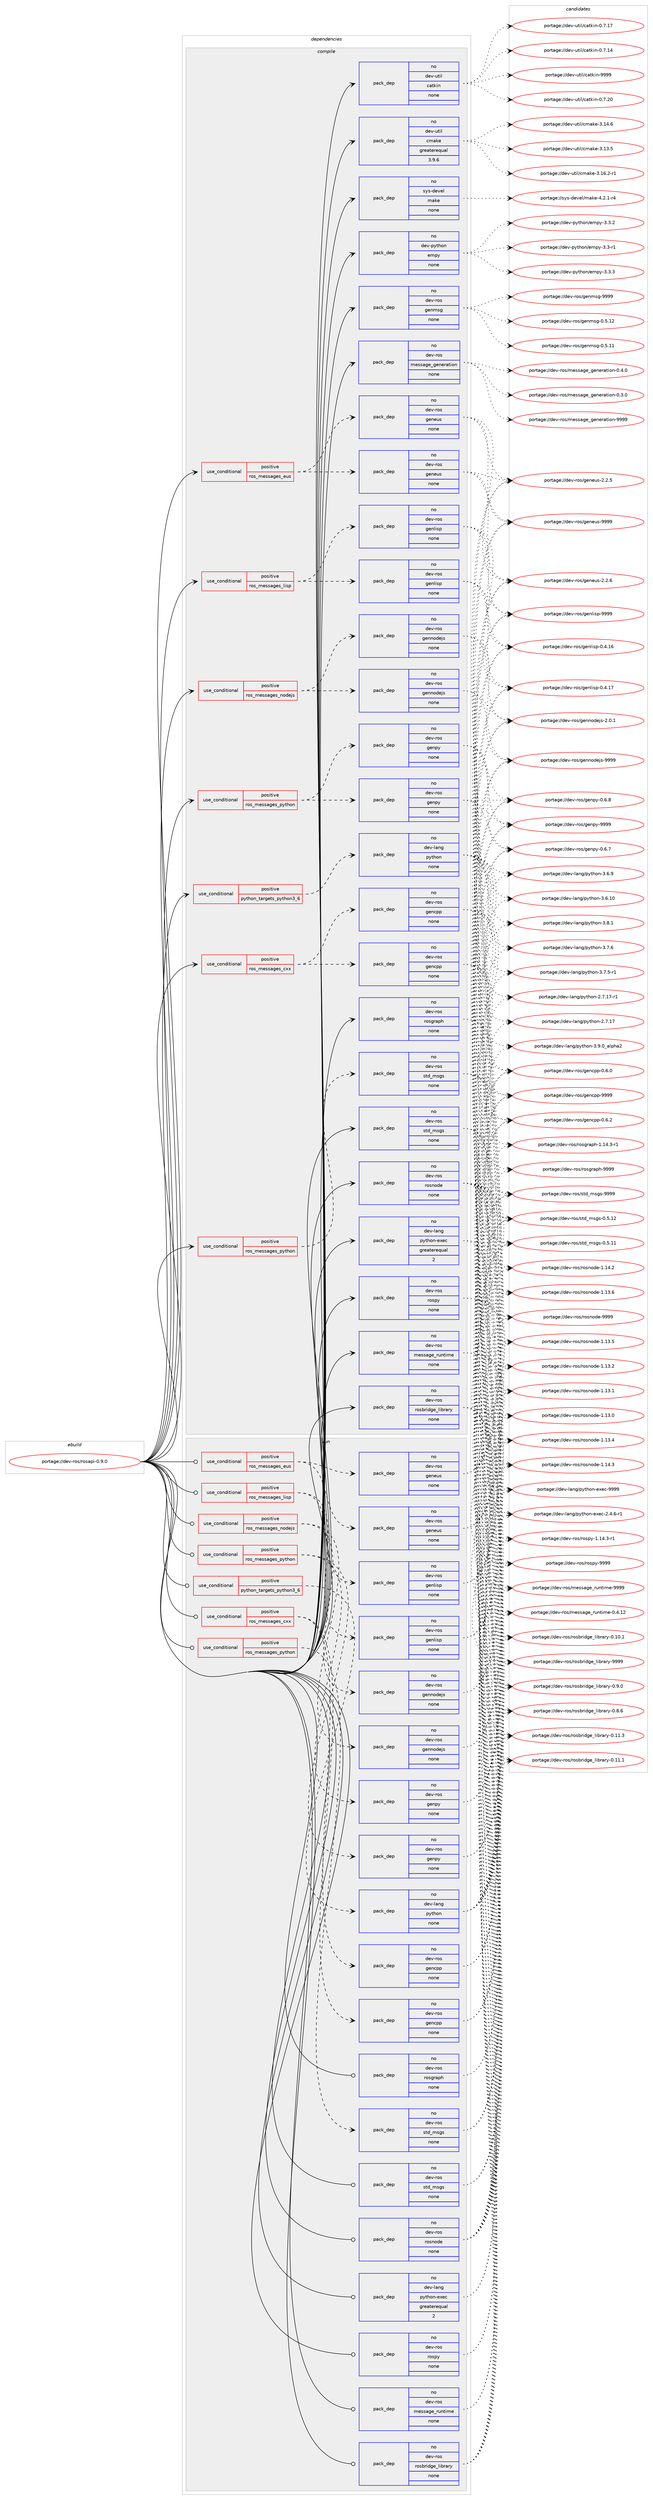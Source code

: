 digraph prolog {

# *************
# Graph options
# *************

newrank=true;
concentrate=true;
compound=true;
graph [rankdir=LR,fontname=Helvetica,fontsize=10,ranksep=1.5];#, ranksep=2.5, nodesep=0.2];
edge  [arrowhead=vee];
node  [fontname=Helvetica,fontsize=10];

# **********
# The ebuild
# **********

subgraph cluster_leftcol {
color=gray;
label=<<i>ebuild</i>>;
id [label="portage://dev-ros/rosapi-0.9.0", color=red, width=4, href="../dev-ros/rosapi-0.9.0.svg"];
}

# ****************
# The dependencies
# ****************

subgraph cluster_midcol {
color=gray;
label=<<i>dependencies</i>>;
subgraph cluster_compile {
fillcolor="#eeeeee";
style=filled;
label=<<i>compile</i>>;
subgraph cond98468 {
dependency390620 [label=<<TABLE BORDER="0" CELLBORDER="1" CELLSPACING="0" CELLPADDING="4"><TR><TD ROWSPAN="3" CELLPADDING="10">use_conditional</TD></TR><TR><TD>positive</TD></TR><TR><TD>python_targets_python3_6</TD></TR></TABLE>>, shape=none, color=red];
subgraph pack287299 {
dependency390621 [label=<<TABLE BORDER="0" CELLBORDER="1" CELLSPACING="0" CELLPADDING="4" WIDTH="220"><TR><TD ROWSPAN="6" CELLPADDING="30">pack_dep</TD></TR><TR><TD WIDTH="110">no</TD></TR><TR><TD>dev-lang</TD></TR><TR><TD>python</TD></TR><TR><TD>none</TD></TR><TR><TD></TD></TR></TABLE>>, shape=none, color=blue];
}
dependency390620:e -> dependency390621:w [weight=20,style="dashed",arrowhead="vee"];
}
id:e -> dependency390620:w [weight=20,style="solid",arrowhead="vee"];
subgraph cond98469 {
dependency390622 [label=<<TABLE BORDER="0" CELLBORDER="1" CELLSPACING="0" CELLPADDING="4"><TR><TD ROWSPAN="3" CELLPADDING="10">use_conditional</TD></TR><TR><TD>positive</TD></TR><TR><TD>ros_messages_cxx</TD></TR></TABLE>>, shape=none, color=red];
subgraph pack287300 {
dependency390623 [label=<<TABLE BORDER="0" CELLBORDER="1" CELLSPACING="0" CELLPADDING="4" WIDTH="220"><TR><TD ROWSPAN="6" CELLPADDING="30">pack_dep</TD></TR><TR><TD WIDTH="110">no</TD></TR><TR><TD>dev-ros</TD></TR><TR><TD>gencpp</TD></TR><TR><TD>none</TD></TR><TR><TD></TD></TR></TABLE>>, shape=none, color=blue];
}
dependency390622:e -> dependency390623:w [weight=20,style="dashed",arrowhead="vee"];
subgraph pack287301 {
dependency390624 [label=<<TABLE BORDER="0" CELLBORDER="1" CELLSPACING="0" CELLPADDING="4" WIDTH="220"><TR><TD ROWSPAN="6" CELLPADDING="30">pack_dep</TD></TR><TR><TD WIDTH="110">no</TD></TR><TR><TD>dev-ros</TD></TR><TR><TD>gencpp</TD></TR><TR><TD>none</TD></TR><TR><TD></TD></TR></TABLE>>, shape=none, color=blue];
}
dependency390622:e -> dependency390624:w [weight=20,style="dashed",arrowhead="vee"];
}
id:e -> dependency390622:w [weight=20,style="solid",arrowhead="vee"];
subgraph cond98470 {
dependency390625 [label=<<TABLE BORDER="0" CELLBORDER="1" CELLSPACING="0" CELLPADDING="4"><TR><TD ROWSPAN="3" CELLPADDING="10">use_conditional</TD></TR><TR><TD>positive</TD></TR><TR><TD>ros_messages_eus</TD></TR></TABLE>>, shape=none, color=red];
subgraph pack287302 {
dependency390626 [label=<<TABLE BORDER="0" CELLBORDER="1" CELLSPACING="0" CELLPADDING="4" WIDTH="220"><TR><TD ROWSPAN="6" CELLPADDING="30">pack_dep</TD></TR><TR><TD WIDTH="110">no</TD></TR><TR><TD>dev-ros</TD></TR><TR><TD>geneus</TD></TR><TR><TD>none</TD></TR><TR><TD></TD></TR></TABLE>>, shape=none, color=blue];
}
dependency390625:e -> dependency390626:w [weight=20,style="dashed",arrowhead="vee"];
subgraph pack287303 {
dependency390627 [label=<<TABLE BORDER="0" CELLBORDER="1" CELLSPACING="0" CELLPADDING="4" WIDTH="220"><TR><TD ROWSPAN="6" CELLPADDING="30">pack_dep</TD></TR><TR><TD WIDTH="110">no</TD></TR><TR><TD>dev-ros</TD></TR><TR><TD>geneus</TD></TR><TR><TD>none</TD></TR><TR><TD></TD></TR></TABLE>>, shape=none, color=blue];
}
dependency390625:e -> dependency390627:w [weight=20,style="dashed",arrowhead="vee"];
}
id:e -> dependency390625:w [weight=20,style="solid",arrowhead="vee"];
subgraph cond98471 {
dependency390628 [label=<<TABLE BORDER="0" CELLBORDER="1" CELLSPACING="0" CELLPADDING="4"><TR><TD ROWSPAN="3" CELLPADDING="10">use_conditional</TD></TR><TR><TD>positive</TD></TR><TR><TD>ros_messages_lisp</TD></TR></TABLE>>, shape=none, color=red];
subgraph pack287304 {
dependency390629 [label=<<TABLE BORDER="0" CELLBORDER="1" CELLSPACING="0" CELLPADDING="4" WIDTH="220"><TR><TD ROWSPAN="6" CELLPADDING="30">pack_dep</TD></TR><TR><TD WIDTH="110">no</TD></TR><TR><TD>dev-ros</TD></TR><TR><TD>genlisp</TD></TR><TR><TD>none</TD></TR><TR><TD></TD></TR></TABLE>>, shape=none, color=blue];
}
dependency390628:e -> dependency390629:w [weight=20,style="dashed",arrowhead="vee"];
subgraph pack287305 {
dependency390630 [label=<<TABLE BORDER="0" CELLBORDER="1" CELLSPACING="0" CELLPADDING="4" WIDTH="220"><TR><TD ROWSPAN="6" CELLPADDING="30">pack_dep</TD></TR><TR><TD WIDTH="110">no</TD></TR><TR><TD>dev-ros</TD></TR><TR><TD>genlisp</TD></TR><TR><TD>none</TD></TR><TR><TD></TD></TR></TABLE>>, shape=none, color=blue];
}
dependency390628:e -> dependency390630:w [weight=20,style="dashed",arrowhead="vee"];
}
id:e -> dependency390628:w [weight=20,style="solid",arrowhead="vee"];
subgraph cond98472 {
dependency390631 [label=<<TABLE BORDER="0" CELLBORDER="1" CELLSPACING="0" CELLPADDING="4"><TR><TD ROWSPAN="3" CELLPADDING="10">use_conditional</TD></TR><TR><TD>positive</TD></TR><TR><TD>ros_messages_nodejs</TD></TR></TABLE>>, shape=none, color=red];
subgraph pack287306 {
dependency390632 [label=<<TABLE BORDER="0" CELLBORDER="1" CELLSPACING="0" CELLPADDING="4" WIDTH="220"><TR><TD ROWSPAN="6" CELLPADDING="30">pack_dep</TD></TR><TR><TD WIDTH="110">no</TD></TR><TR><TD>dev-ros</TD></TR><TR><TD>gennodejs</TD></TR><TR><TD>none</TD></TR><TR><TD></TD></TR></TABLE>>, shape=none, color=blue];
}
dependency390631:e -> dependency390632:w [weight=20,style="dashed",arrowhead="vee"];
subgraph pack287307 {
dependency390633 [label=<<TABLE BORDER="0" CELLBORDER="1" CELLSPACING="0" CELLPADDING="4" WIDTH="220"><TR><TD ROWSPAN="6" CELLPADDING="30">pack_dep</TD></TR><TR><TD WIDTH="110">no</TD></TR><TR><TD>dev-ros</TD></TR><TR><TD>gennodejs</TD></TR><TR><TD>none</TD></TR><TR><TD></TD></TR></TABLE>>, shape=none, color=blue];
}
dependency390631:e -> dependency390633:w [weight=20,style="dashed",arrowhead="vee"];
}
id:e -> dependency390631:w [weight=20,style="solid",arrowhead="vee"];
subgraph cond98473 {
dependency390634 [label=<<TABLE BORDER="0" CELLBORDER="1" CELLSPACING="0" CELLPADDING="4"><TR><TD ROWSPAN="3" CELLPADDING="10">use_conditional</TD></TR><TR><TD>positive</TD></TR><TR><TD>ros_messages_python</TD></TR></TABLE>>, shape=none, color=red];
subgraph pack287308 {
dependency390635 [label=<<TABLE BORDER="0" CELLBORDER="1" CELLSPACING="0" CELLPADDING="4" WIDTH="220"><TR><TD ROWSPAN="6" CELLPADDING="30">pack_dep</TD></TR><TR><TD WIDTH="110">no</TD></TR><TR><TD>dev-ros</TD></TR><TR><TD>genpy</TD></TR><TR><TD>none</TD></TR><TR><TD></TD></TR></TABLE>>, shape=none, color=blue];
}
dependency390634:e -> dependency390635:w [weight=20,style="dashed",arrowhead="vee"];
subgraph pack287309 {
dependency390636 [label=<<TABLE BORDER="0" CELLBORDER="1" CELLSPACING="0" CELLPADDING="4" WIDTH="220"><TR><TD ROWSPAN="6" CELLPADDING="30">pack_dep</TD></TR><TR><TD WIDTH="110">no</TD></TR><TR><TD>dev-ros</TD></TR><TR><TD>genpy</TD></TR><TR><TD>none</TD></TR><TR><TD></TD></TR></TABLE>>, shape=none, color=blue];
}
dependency390634:e -> dependency390636:w [weight=20,style="dashed",arrowhead="vee"];
}
id:e -> dependency390634:w [weight=20,style="solid",arrowhead="vee"];
subgraph cond98474 {
dependency390637 [label=<<TABLE BORDER="0" CELLBORDER="1" CELLSPACING="0" CELLPADDING="4"><TR><TD ROWSPAN="3" CELLPADDING="10">use_conditional</TD></TR><TR><TD>positive</TD></TR><TR><TD>ros_messages_python</TD></TR></TABLE>>, shape=none, color=red];
subgraph pack287310 {
dependency390638 [label=<<TABLE BORDER="0" CELLBORDER="1" CELLSPACING="0" CELLPADDING="4" WIDTH="220"><TR><TD ROWSPAN="6" CELLPADDING="30">pack_dep</TD></TR><TR><TD WIDTH="110">no</TD></TR><TR><TD>dev-ros</TD></TR><TR><TD>std_msgs</TD></TR><TR><TD>none</TD></TR><TR><TD></TD></TR></TABLE>>, shape=none, color=blue];
}
dependency390637:e -> dependency390638:w [weight=20,style="dashed",arrowhead="vee"];
}
id:e -> dependency390637:w [weight=20,style="solid",arrowhead="vee"];
subgraph pack287311 {
dependency390639 [label=<<TABLE BORDER="0" CELLBORDER="1" CELLSPACING="0" CELLPADDING="4" WIDTH="220"><TR><TD ROWSPAN="6" CELLPADDING="30">pack_dep</TD></TR><TR><TD WIDTH="110">no</TD></TR><TR><TD>dev-lang</TD></TR><TR><TD>python-exec</TD></TR><TR><TD>greaterequal</TD></TR><TR><TD>2</TD></TR></TABLE>>, shape=none, color=blue];
}
id:e -> dependency390639:w [weight=20,style="solid",arrowhead="vee"];
subgraph pack287312 {
dependency390640 [label=<<TABLE BORDER="0" CELLBORDER="1" CELLSPACING="0" CELLPADDING="4" WIDTH="220"><TR><TD ROWSPAN="6" CELLPADDING="30">pack_dep</TD></TR><TR><TD WIDTH="110">no</TD></TR><TR><TD>dev-python</TD></TR><TR><TD>empy</TD></TR><TR><TD>none</TD></TR><TR><TD></TD></TR></TABLE>>, shape=none, color=blue];
}
id:e -> dependency390640:w [weight=20,style="solid",arrowhead="vee"];
subgraph pack287313 {
dependency390641 [label=<<TABLE BORDER="0" CELLBORDER="1" CELLSPACING="0" CELLPADDING="4" WIDTH="220"><TR><TD ROWSPAN="6" CELLPADDING="30">pack_dep</TD></TR><TR><TD WIDTH="110">no</TD></TR><TR><TD>dev-ros</TD></TR><TR><TD>genmsg</TD></TR><TR><TD>none</TD></TR><TR><TD></TD></TR></TABLE>>, shape=none, color=blue];
}
id:e -> dependency390641:w [weight=20,style="solid",arrowhead="vee"];
subgraph pack287314 {
dependency390642 [label=<<TABLE BORDER="0" CELLBORDER="1" CELLSPACING="0" CELLPADDING="4" WIDTH="220"><TR><TD ROWSPAN="6" CELLPADDING="30">pack_dep</TD></TR><TR><TD WIDTH="110">no</TD></TR><TR><TD>dev-ros</TD></TR><TR><TD>message_generation</TD></TR><TR><TD>none</TD></TR><TR><TD></TD></TR></TABLE>>, shape=none, color=blue];
}
id:e -> dependency390642:w [weight=20,style="solid",arrowhead="vee"];
subgraph pack287315 {
dependency390643 [label=<<TABLE BORDER="0" CELLBORDER="1" CELLSPACING="0" CELLPADDING="4" WIDTH="220"><TR><TD ROWSPAN="6" CELLPADDING="30">pack_dep</TD></TR><TR><TD WIDTH="110">no</TD></TR><TR><TD>dev-ros</TD></TR><TR><TD>message_runtime</TD></TR><TR><TD>none</TD></TR><TR><TD></TD></TR></TABLE>>, shape=none, color=blue];
}
id:e -> dependency390643:w [weight=20,style="solid",arrowhead="vee"];
subgraph pack287316 {
dependency390644 [label=<<TABLE BORDER="0" CELLBORDER="1" CELLSPACING="0" CELLPADDING="4" WIDTH="220"><TR><TD ROWSPAN="6" CELLPADDING="30">pack_dep</TD></TR><TR><TD WIDTH="110">no</TD></TR><TR><TD>dev-ros</TD></TR><TR><TD>rosbridge_library</TD></TR><TR><TD>none</TD></TR><TR><TD></TD></TR></TABLE>>, shape=none, color=blue];
}
id:e -> dependency390644:w [weight=20,style="solid",arrowhead="vee"];
subgraph pack287317 {
dependency390645 [label=<<TABLE BORDER="0" CELLBORDER="1" CELLSPACING="0" CELLPADDING="4" WIDTH="220"><TR><TD ROWSPAN="6" CELLPADDING="30">pack_dep</TD></TR><TR><TD WIDTH="110">no</TD></TR><TR><TD>dev-ros</TD></TR><TR><TD>rosgraph</TD></TR><TR><TD>none</TD></TR><TR><TD></TD></TR></TABLE>>, shape=none, color=blue];
}
id:e -> dependency390645:w [weight=20,style="solid",arrowhead="vee"];
subgraph pack287318 {
dependency390646 [label=<<TABLE BORDER="0" CELLBORDER="1" CELLSPACING="0" CELLPADDING="4" WIDTH="220"><TR><TD ROWSPAN="6" CELLPADDING="30">pack_dep</TD></TR><TR><TD WIDTH="110">no</TD></TR><TR><TD>dev-ros</TD></TR><TR><TD>rosnode</TD></TR><TR><TD>none</TD></TR><TR><TD></TD></TR></TABLE>>, shape=none, color=blue];
}
id:e -> dependency390646:w [weight=20,style="solid",arrowhead="vee"];
subgraph pack287319 {
dependency390647 [label=<<TABLE BORDER="0" CELLBORDER="1" CELLSPACING="0" CELLPADDING="4" WIDTH="220"><TR><TD ROWSPAN="6" CELLPADDING="30">pack_dep</TD></TR><TR><TD WIDTH="110">no</TD></TR><TR><TD>dev-ros</TD></TR><TR><TD>rospy</TD></TR><TR><TD>none</TD></TR><TR><TD></TD></TR></TABLE>>, shape=none, color=blue];
}
id:e -> dependency390647:w [weight=20,style="solid",arrowhead="vee"];
subgraph pack287320 {
dependency390648 [label=<<TABLE BORDER="0" CELLBORDER="1" CELLSPACING="0" CELLPADDING="4" WIDTH="220"><TR><TD ROWSPAN="6" CELLPADDING="30">pack_dep</TD></TR><TR><TD WIDTH="110">no</TD></TR><TR><TD>dev-ros</TD></TR><TR><TD>std_msgs</TD></TR><TR><TD>none</TD></TR><TR><TD></TD></TR></TABLE>>, shape=none, color=blue];
}
id:e -> dependency390648:w [weight=20,style="solid",arrowhead="vee"];
subgraph pack287321 {
dependency390649 [label=<<TABLE BORDER="0" CELLBORDER="1" CELLSPACING="0" CELLPADDING="4" WIDTH="220"><TR><TD ROWSPAN="6" CELLPADDING="30">pack_dep</TD></TR><TR><TD WIDTH="110">no</TD></TR><TR><TD>dev-util</TD></TR><TR><TD>catkin</TD></TR><TR><TD>none</TD></TR><TR><TD></TD></TR></TABLE>>, shape=none, color=blue];
}
id:e -> dependency390649:w [weight=20,style="solid",arrowhead="vee"];
subgraph pack287322 {
dependency390650 [label=<<TABLE BORDER="0" CELLBORDER="1" CELLSPACING="0" CELLPADDING="4" WIDTH="220"><TR><TD ROWSPAN="6" CELLPADDING="30">pack_dep</TD></TR><TR><TD WIDTH="110">no</TD></TR><TR><TD>dev-util</TD></TR><TR><TD>cmake</TD></TR><TR><TD>greaterequal</TD></TR><TR><TD>3.9.6</TD></TR></TABLE>>, shape=none, color=blue];
}
id:e -> dependency390650:w [weight=20,style="solid",arrowhead="vee"];
subgraph pack287323 {
dependency390651 [label=<<TABLE BORDER="0" CELLBORDER="1" CELLSPACING="0" CELLPADDING="4" WIDTH="220"><TR><TD ROWSPAN="6" CELLPADDING="30">pack_dep</TD></TR><TR><TD WIDTH="110">no</TD></TR><TR><TD>sys-devel</TD></TR><TR><TD>make</TD></TR><TR><TD>none</TD></TR><TR><TD></TD></TR></TABLE>>, shape=none, color=blue];
}
id:e -> dependency390651:w [weight=20,style="solid",arrowhead="vee"];
}
subgraph cluster_compileandrun {
fillcolor="#eeeeee";
style=filled;
label=<<i>compile and run</i>>;
}
subgraph cluster_run {
fillcolor="#eeeeee";
style=filled;
label=<<i>run</i>>;
subgraph cond98475 {
dependency390652 [label=<<TABLE BORDER="0" CELLBORDER="1" CELLSPACING="0" CELLPADDING="4"><TR><TD ROWSPAN="3" CELLPADDING="10">use_conditional</TD></TR><TR><TD>positive</TD></TR><TR><TD>python_targets_python3_6</TD></TR></TABLE>>, shape=none, color=red];
subgraph pack287324 {
dependency390653 [label=<<TABLE BORDER="0" CELLBORDER="1" CELLSPACING="0" CELLPADDING="4" WIDTH="220"><TR><TD ROWSPAN="6" CELLPADDING="30">pack_dep</TD></TR><TR><TD WIDTH="110">no</TD></TR><TR><TD>dev-lang</TD></TR><TR><TD>python</TD></TR><TR><TD>none</TD></TR><TR><TD></TD></TR></TABLE>>, shape=none, color=blue];
}
dependency390652:e -> dependency390653:w [weight=20,style="dashed",arrowhead="vee"];
}
id:e -> dependency390652:w [weight=20,style="solid",arrowhead="odot"];
subgraph cond98476 {
dependency390654 [label=<<TABLE BORDER="0" CELLBORDER="1" CELLSPACING="0" CELLPADDING="4"><TR><TD ROWSPAN="3" CELLPADDING="10">use_conditional</TD></TR><TR><TD>positive</TD></TR><TR><TD>ros_messages_cxx</TD></TR></TABLE>>, shape=none, color=red];
subgraph pack287325 {
dependency390655 [label=<<TABLE BORDER="0" CELLBORDER="1" CELLSPACING="0" CELLPADDING="4" WIDTH="220"><TR><TD ROWSPAN="6" CELLPADDING="30">pack_dep</TD></TR><TR><TD WIDTH="110">no</TD></TR><TR><TD>dev-ros</TD></TR><TR><TD>gencpp</TD></TR><TR><TD>none</TD></TR><TR><TD></TD></TR></TABLE>>, shape=none, color=blue];
}
dependency390654:e -> dependency390655:w [weight=20,style="dashed",arrowhead="vee"];
subgraph pack287326 {
dependency390656 [label=<<TABLE BORDER="0" CELLBORDER="1" CELLSPACING="0" CELLPADDING="4" WIDTH="220"><TR><TD ROWSPAN="6" CELLPADDING="30">pack_dep</TD></TR><TR><TD WIDTH="110">no</TD></TR><TR><TD>dev-ros</TD></TR><TR><TD>gencpp</TD></TR><TR><TD>none</TD></TR><TR><TD></TD></TR></TABLE>>, shape=none, color=blue];
}
dependency390654:e -> dependency390656:w [weight=20,style="dashed",arrowhead="vee"];
}
id:e -> dependency390654:w [weight=20,style="solid",arrowhead="odot"];
subgraph cond98477 {
dependency390657 [label=<<TABLE BORDER="0" CELLBORDER="1" CELLSPACING="0" CELLPADDING="4"><TR><TD ROWSPAN="3" CELLPADDING="10">use_conditional</TD></TR><TR><TD>positive</TD></TR><TR><TD>ros_messages_eus</TD></TR></TABLE>>, shape=none, color=red];
subgraph pack287327 {
dependency390658 [label=<<TABLE BORDER="0" CELLBORDER="1" CELLSPACING="0" CELLPADDING="4" WIDTH="220"><TR><TD ROWSPAN="6" CELLPADDING="30">pack_dep</TD></TR><TR><TD WIDTH="110">no</TD></TR><TR><TD>dev-ros</TD></TR><TR><TD>geneus</TD></TR><TR><TD>none</TD></TR><TR><TD></TD></TR></TABLE>>, shape=none, color=blue];
}
dependency390657:e -> dependency390658:w [weight=20,style="dashed",arrowhead="vee"];
subgraph pack287328 {
dependency390659 [label=<<TABLE BORDER="0" CELLBORDER="1" CELLSPACING="0" CELLPADDING="4" WIDTH="220"><TR><TD ROWSPAN="6" CELLPADDING="30">pack_dep</TD></TR><TR><TD WIDTH="110">no</TD></TR><TR><TD>dev-ros</TD></TR><TR><TD>geneus</TD></TR><TR><TD>none</TD></TR><TR><TD></TD></TR></TABLE>>, shape=none, color=blue];
}
dependency390657:e -> dependency390659:w [weight=20,style="dashed",arrowhead="vee"];
}
id:e -> dependency390657:w [weight=20,style="solid",arrowhead="odot"];
subgraph cond98478 {
dependency390660 [label=<<TABLE BORDER="0" CELLBORDER="1" CELLSPACING="0" CELLPADDING="4"><TR><TD ROWSPAN="3" CELLPADDING="10">use_conditional</TD></TR><TR><TD>positive</TD></TR><TR><TD>ros_messages_lisp</TD></TR></TABLE>>, shape=none, color=red];
subgraph pack287329 {
dependency390661 [label=<<TABLE BORDER="0" CELLBORDER="1" CELLSPACING="0" CELLPADDING="4" WIDTH="220"><TR><TD ROWSPAN="6" CELLPADDING="30">pack_dep</TD></TR><TR><TD WIDTH="110">no</TD></TR><TR><TD>dev-ros</TD></TR><TR><TD>genlisp</TD></TR><TR><TD>none</TD></TR><TR><TD></TD></TR></TABLE>>, shape=none, color=blue];
}
dependency390660:e -> dependency390661:w [weight=20,style="dashed",arrowhead="vee"];
subgraph pack287330 {
dependency390662 [label=<<TABLE BORDER="0" CELLBORDER="1" CELLSPACING="0" CELLPADDING="4" WIDTH="220"><TR><TD ROWSPAN="6" CELLPADDING="30">pack_dep</TD></TR><TR><TD WIDTH="110">no</TD></TR><TR><TD>dev-ros</TD></TR><TR><TD>genlisp</TD></TR><TR><TD>none</TD></TR><TR><TD></TD></TR></TABLE>>, shape=none, color=blue];
}
dependency390660:e -> dependency390662:w [weight=20,style="dashed",arrowhead="vee"];
}
id:e -> dependency390660:w [weight=20,style="solid",arrowhead="odot"];
subgraph cond98479 {
dependency390663 [label=<<TABLE BORDER="0" CELLBORDER="1" CELLSPACING="0" CELLPADDING="4"><TR><TD ROWSPAN="3" CELLPADDING="10">use_conditional</TD></TR><TR><TD>positive</TD></TR><TR><TD>ros_messages_nodejs</TD></TR></TABLE>>, shape=none, color=red];
subgraph pack287331 {
dependency390664 [label=<<TABLE BORDER="0" CELLBORDER="1" CELLSPACING="0" CELLPADDING="4" WIDTH="220"><TR><TD ROWSPAN="6" CELLPADDING="30">pack_dep</TD></TR><TR><TD WIDTH="110">no</TD></TR><TR><TD>dev-ros</TD></TR><TR><TD>gennodejs</TD></TR><TR><TD>none</TD></TR><TR><TD></TD></TR></TABLE>>, shape=none, color=blue];
}
dependency390663:e -> dependency390664:w [weight=20,style="dashed",arrowhead="vee"];
subgraph pack287332 {
dependency390665 [label=<<TABLE BORDER="0" CELLBORDER="1" CELLSPACING="0" CELLPADDING="4" WIDTH="220"><TR><TD ROWSPAN="6" CELLPADDING="30">pack_dep</TD></TR><TR><TD WIDTH="110">no</TD></TR><TR><TD>dev-ros</TD></TR><TR><TD>gennodejs</TD></TR><TR><TD>none</TD></TR><TR><TD></TD></TR></TABLE>>, shape=none, color=blue];
}
dependency390663:e -> dependency390665:w [weight=20,style="dashed",arrowhead="vee"];
}
id:e -> dependency390663:w [weight=20,style="solid",arrowhead="odot"];
subgraph cond98480 {
dependency390666 [label=<<TABLE BORDER="0" CELLBORDER="1" CELLSPACING="0" CELLPADDING="4"><TR><TD ROWSPAN="3" CELLPADDING="10">use_conditional</TD></TR><TR><TD>positive</TD></TR><TR><TD>ros_messages_python</TD></TR></TABLE>>, shape=none, color=red];
subgraph pack287333 {
dependency390667 [label=<<TABLE BORDER="0" CELLBORDER="1" CELLSPACING="0" CELLPADDING="4" WIDTH="220"><TR><TD ROWSPAN="6" CELLPADDING="30">pack_dep</TD></TR><TR><TD WIDTH="110">no</TD></TR><TR><TD>dev-ros</TD></TR><TR><TD>genpy</TD></TR><TR><TD>none</TD></TR><TR><TD></TD></TR></TABLE>>, shape=none, color=blue];
}
dependency390666:e -> dependency390667:w [weight=20,style="dashed",arrowhead="vee"];
subgraph pack287334 {
dependency390668 [label=<<TABLE BORDER="0" CELLBORDER="1" CELLSPACING="0" CELLPADDING="4" WIDTH="220"><TR><TD ROWSPAN="6" CELLPADDING="30">pack_dep</TD></TR><TR><TD WIDTH="110">no</TD></TR><TR><TD>dev-ros</TD></TR><TR><TD>genpy</TD></TR><TR><TD>none</TD></TR><TR><TD></TD></TR></TABLE>>, shape=none, color=blue];
}
dependency390666:e -> dependency390668:w [weight=20,style="dashed",arrowhead="vee"];
}
id:e -> dependency390666:w [weight=20,style="solid",arrowhead="odot"];
subgraph cond98481 {
dependency390669 [label=<<TABLE BORDER="0" CELLBORDER="1" CELLSPACING="0" CELLPADDING="4"><TR><TD ROWSPAN="3" CELLPADDING="10">use_conditional</TD></TR><TR><TD>positive</TD></TR><TR><TD>ros_messages_python</TD></TR></TABLE>>, shape=none, color=red];
subgraph pack287335 {
dependency390670 [label=<<TABLE BORDER="0" CELLBORDER="1" CELLSPACING="0" CELLPADDING="4" WIDTH="220"><TR><TD ROWSPAN="6" CELLPADDING="30">pack_dep</TD></TR><TR><TD WIDTH="110">no</TD></TR><TR><TD>dev-ros</TD></TR><TR><TD>std_msgs</TD></TR><TR><TD>none</TD></TR><TR><TD></TD></TR></TABLE>>, shape=none, color=blue];
}
dependency390669:e -> dependency390670:w [weight=20,style="dashed",arrowhead="vee"];
}
id:e -> dependency390669:w [weight=20,style="solid",arrowhead="odot"];
subgraph pack287336 {
dependency390671 [label=<<TABLE BORDER="0" CELLBORDER="1" CELLSPACING="0" CELLPADDING="4" WIDTH="220"><TR><TD ROWSPAN="6" CELLPADDING="30">pack_dep</TD></TR><TR><TD WIDTH="110">no</TD></TR><TR><TD>dev-lang</TD></TR><TR><TD>python-exec</TD></TR><TR><TD>greaterequal</TD></TR><TR><TD>2</TD></TR></TABLE>>, shape=none, color=blue];
}
id:e -> dependency390671:w [weight=20,style="solid",arrowhead="odot"];
subgraph pack287337 {
dependency390672 [label=<<TABLE BORDER="0" CELLBORDER="1" CELLSPACING="0" CELLPADDING="4" WIDTH="220"><TR><TD ROWSPAN="6" CELLPADDING="30">pack_dep</TD></TR><TR><TD WIDTH="110">no</TD></TR><TR><TD>dev-ros</TD></TR><TR><TD>message_runtime</TD></TR><TR><TD>none</TD></TR><TR><TD></TD></TR></TABLE>>, shape=none, color=blue];
}
id:e -> dependency390672:w [weight=20,style="solid",arrowhead="odot"];
subgraph pack287338 {
dependency390673 [label=<<TABLE BORDER="0" CELLBORDER="1" CELLSPACING="0" CELLPADDING="4" WIDTH="220"><TR><TD ROWSPAN="6" CELLPADDING="30">pack_dep</TD></TR><TR><TD WIDTH="110">no</TD></TR><TR><TD>dev-ros</TD></TR><TR><TD>rosbridge_library</TD></TR><TR><TD>none</TD></TR><TR><TD></TD></TR></TABLE>>, shape=none, color=blue];
}
id:e -> dependency390673:w [weight=20,style="solid",arrowhead="odot"];
subgraph pack287339 {
dependency390674 [label=<<TABLE BORDER="0" CELLBORDER="1" CELLSPACING="0" CELLPADDING="4" WIDTH="220"><TR><TD ROWSPAN="6" CELLPADDING="30">pack_dep</TD></TR><TR><TD WIDTH="110">no</TD></TR><TR><TD>dev-ros</TD></TR><TR><TD>rosgraph</TD></TR><TR><TD>none</TD></TR><TR><TD></TD></TR></TABLE>>, shape=none, color=blue];
}
id:e -> dependency390674:w [weight=20,style="solid",arrowhead="odot"];
subgraph pack287340 {
dependency390675 [label=<<TABLE BORDER="0" CELLBORDER="1" CELLSPACING="0" CELLPADDING="4" WIDTH="220"><TR><TD ROWSPAN="6" CELLPADDING="30">pack_dep</TD></TR><TR><TD WIDTH="110">no</TD></TR><TR><TD>dev-ros</TD></TR><TR><TD>rosnode</TD></TR><TR><TD>none</TD></TR><TR><TD></TD></TR></TABLE>>, shape=none, color=blue];
}
id:e -> dependency390675:w [weight=20,style="solid",arrowhead="odot"];
subgraph pack287341 {
dependency390676 [label=<<TABLE BORDER="0" CELLBORDER="1" CELLSPACING="0" CELLPADDING="4" WIDTH="220"><TR><TD ROWSPAN="6" CELLPADDING="30">pack_dep</TD></TR><TR><TD WIDTH="110">no</TD></TR><TR><TD>dev-ros</TD></TR><TR><TD>rospy</TD></TR><TR><TD>none</TD></TR><TR><TD></TD></TR></TABLE>>, shape=none, color=blue];
}
id:e -> dependency390676:w [weight=20,style="solid",arrowhead="odot"];
subgraph pack287342 {
dependency390677 [label=<<TABLE BORDER="0" CELLBORDER="1" CELLSPACING="0" CELLPADDING="4" WIDTH="220"><TR><TD ROWSPAN="6" CELLPADDING="30">pack_dep</TD></TR><TR><TD WIDTH="110">no</TD></TR><TR><TD>dev-ros</TD></TR><TR><TD>std_msgs</TD></TR><TR><TD>none</TD></TR><TR><TD></TD></TR></TABLE>>, shape=none, color=blue];
}
id:e -> dependency390677:w [weight=20,style="solid",arrowhead="odot"];
}
}

# **************
# The candidates
# **************

subgraph cluster_choices {
rank=same;
color=gray;
label=<<i>candidates</i>>;

subgraph choice287299 {
color=black;
nodesep=1;
choice10010111845108971101034711212111610411111045514657464895971081121049750 [label="portage://dev-lang/python-3.9.0_alpha2", color=red, width=4,href="../dev-lang/python-3.9.0_alpha2.svg"];
choice100101118451089711010347112121116104111110455146564649 [label="portage://dev-lang/python-3.8.1", color=red, width=4,href="../dev-lang/python-3.8.1.svg"];
choice100101118451089711010347112121116104111110455146554654 [label="portage://dev-lang/python-3.7.6", color=red, width=4,href="../dev-lang/python-3.7.6.svg"];
choice1001011184510897110103471121211161041111104551465546534511449 [label="portage://dev-lang/python-3.7.5-r1", color=red, width=4,href="../dev-lang/python-3.7.5-r1.svg"];
choice100101118451089711010347112121116104111110455146544657 [label="portage://dev-lang/python-3.6.9", color=red, width=4,href="../dev-lang/python-3.6.9.svg"];
choice10010111845108971101034711212111610411111045514654464948 [label="portage://dev-lang/python-3.6.10", color=red, width=4,href="../dev-lang/python-3.6.10.svg"];
choice100101118451089711010347112121116104111110455046554649554511449 [label="portage://dev-lang/python-2.7.17-r1", color=red, width=4,href="../dev-lang/python-2.7.17-r1.svg"];
choice10010111845108971101034711212111610411111045504655464955 [label="portage://dev-lang/python-2.7.17", color=red, width=4,href="../dev-lang/python-2.7.17.svg"];
dependency390621:e -> choice10010111845108971101034711212111610411111045514657464895971081121049750:w [style=dotted,weight="100"];
dependency390621:e -> choice100101118451089711010347112121116104111110455146564649:w [style=dotted,weight="100"];
dependency390621:e -> choice100101118451089711010347112121116104111110455146554654:w [style=dotted,weight="100"];
dependency390621:e -> choice1001011184510897110103471121211161041111104551465546534511449:w [style=dotted,weight="100"];
dependency390621:e -> choice100101118451089711010347112121116104111110455146544657:w [style=dotted,weight="100"];
dependency390621:e -> choice10010111845108971101034711212111610411111045514654464948:w [style=dotted,weight="100"];
dependency390621:e -> choice100101118451089711010347112121116104111110455046554649554511449:w [style=dotted,weight="100"];
dependency390621:e -> choice10010111845108971101034711212111610411111045504655464955:w [style=dotted,weight="100"];
}
subgraph choice287300 {
color=black;
nodesep=1;
choice1001011184511411111547103101110991121124557575757 [label="portage://dev-ros/gencpp-9999", color=red, width=4,href="../dev-ros/gencpp-9999.svg"];
choice100101118451141111154710310111099112112454846544650 [label="portage://dev-ros/gencpp-0.6.2", color=red, width=4,href="../dev-ros/gencpp-0.6.2.svg"];
choice100101118451141111154710310111099112112454846544648 [label="portage://dev-ros/gencpp-0.6.0", color=red, width=4,href="../dev-ros/gencpp-0.6.0.svg"];
dependency390623:e -> choice1001011184511411111547103101110991121124557575757:w [style=dotted,weight="100"];
dependency390623:e -> choice100101118451141111154710310111099112112454846544650:w [style=dotted,weight="100"];
dependency390623:e -> choice100101118451141111154710310111099112112454846544648:w [style=dotted,weight="100"];
}
subgraph choice287301 {
color=black;
nodesep=1;
choice1001011184511411111547103101110991121124557575757 [label="portage://dev-ros/gencpp-9999", color=red, width=4,href="../dev-ros/gencpp-9999.svg"];
choice100101118451141111154710310111099112112454846544650 [label="portage://dev-ros/gencpp-0.6.2", color=red, width=4,href="../dev-ros/gencpp-0.6.2.svg"];
choice100101118451141111154710310111099112112454846544648 [label="portage://dev-ros/gencpp-0.6.0", color=red, width=4,href="../dev-ros/gencpp-0.6.0.svg"];
dependency390624:e -> choice1001011184511411111547103101110991121124557575757:w [style=dotted,weight="100"];
dependency390624:e -> choice100101118451141111154710310111099112112454846544650:w [style=dotted,weight="100"];
dependency390624:e -> choice100101118451141111154710310111099112112454846544648:w [style=dotted,weight="100"];
}
subgraph choice287302 {
color=black;
nodesep=1;
choice10010111845114111115471031011101011171154557575757 [label="portage://dev-ros/geneus-9999", color=red, width=4,href="../dev-ros/geneus-9999.svg"];
choice1001011184511411111547103101110101117115455046504654 [label="portage://dev-ros/geneus-2.2.6", color=red, width=4,href="../dev-ros/geneus-2.2.6.svg"];
choice1001011184511411111547103101110101117115455046504653 [label="portage://dev-ros/geneus-2.2.5", color=red, width=4,href="../dev-ros/geneus-2.2.5.svg"];
dependency390626:e -> choice10010111845114111115471031011101011171154557575757:w [style=dotted,weight="100"];
dependency390626:e -> choice1001011184511411111547103101110101117115455046504654:w [style=dotted,weight="100"];
dependency390626:e -> choice1001011184511411111547103101110101117115455046504653:w [style=dotted,weight="100"];
}
subgraph choice287303 {
color=black;
nodesep=1;
choice10010111845114111115471031011101011171154557575757 [label="portage://dev-ros/geneus-9999", color=red, width=4,href="../dev-ros/geneus-9999.svg"];
choice1001011184511411111547103101110101117115455046504654 [label="portage://dev-ros/geneus-2.2.6", color=red, width=4,href="../dev-ros/geneus-2.2.6.svg"];
choice1001011184511411111547103101110101117115455046504653 [label="portage://dev-ros/geneus-2.2.5", color=red, width=4,href="../dev-ros/geneus-2.2.5.svg"];
dependency390627:e -> choice10010111845114111115471031011101011171154557575757:w [style=dotted,weight="100"];
dependency390627:e -> choice1001011184511411111547103101110101117115455046504654:w [style=dotted,weight="100"];
dependency390627:e -> choice1001011184511411111547103101110101117115455046504653:w [style=dotted,weight="100"];
}
subgraph choice287304 {
color=black;
nodesep=1;
choice10010111845114111115471031011101081051151124557575757 [label="portage://dev-ros/genlisp-9999", color=red, width=4,href="../dev-ros/genlisp-9999.svg"];
choice100101118451141111154710310111010810511511245484652464955 [label="portage://dev-ros/genlisp-0.4.17", color=red, width=4,href="../dev-ros/genlisp-0.4.17.svg"];
choice100101118451141111154710310111010810511511245484652464954 [label="portage://dev-ros/genlisp-0.4.16", color=red, width=4,href="../dev-ros/genlisp-0.4.16.svg"];
dependency390629:e -> choice10010111845114111115471031011101081051151124557575757:w [style=dotted,weight="100"];
dependency390629:e -> choice100101118451141111154710310111010810511511245484652464955:w [style=dotted,weight="100"];
dependency390629:e -> choice100101118451141111154710310111010810511511245484652464954:w [style=dotted,weight="100"];
}
subgraph choice287305 {
color=black;
nodesep=1;
choice10010111845114111115471031011101081051151124557575757 [label="portage://dev-ros/genlisp-9999", color=red, width=4,href="../dev-ros/genlisp-9999.svg"];
choice100101118451141111154710310111010810511511245484652464955 [label="portage://dev-ros/genlisp-0.4.17", color=red, width=4,href="../dev-ros/genlisp-0.4.17.svg"];
choice100101118451141111154710310111010810511511245484652464954 [label="portage://dev-ros/genlisp-0.4.16", color=red, width=4,href="../dev-ros/genlisp-0.4.16.svg"];
dependency390630:e -> choice10010111845114111115471031011101081051151124557575757:w [style=dotted,weight="100"];
dependency390630:e -> choice100101118451141111154710310111010810511511245484652464955:w [style=dotted,weight="100"];
dependency390630:e -> choice100101118451141111154710310111010810511511245484652464954:w [style=dotted,weight="100"];
}
subgraph choice287306 {
color=black;
nodesep=1;
choice10010111845114111115471031011101101111001011061154557575757 [label="portage://dev-ros/gennodejs-9999", color=red, width=4,href="../dev-ros/gennodejs-9999.svg"];
choice1001011184511411111547103101110110111100101106115455046484649 [label="portage://dev-ros/gennodejs-2.0.1", color=red, width=4,href="../dev-ros/gennodejs-2.0.1.svg"];
dependency390632:e -> choice10010111845114111115471031011101101111001011061154557575757:w [style=dotted,weight="100"];
dependency390632:e -> choice1001011184511411111547103101110110111100101106115455046484649:w [style=dotted,weight="100"];
}
subgraph choice287307 {
color=black;
nodesep=1;
choice10010111845114111115471031011101101111001011061154557575757 [label="portage://dev-ros/gennodejs-9999", color=red, width=4,href="../dev-ros/gennodejs-9999.svg"];
choice1001011184511411111547103101110110111100101106115455046484649 [label="portage://dev-ros/gennodejs-2.0.1", color=red, width=4,href="../dev-ros/gennodejs-2.0.1.svg"];
dependency390633:e -> choice10010111845114111115471031011101101111001011061154557575757:w [style=dotted,weight="100"];
dependency390633:e -> choice1001011184511411111547103101110110111100101106115455046484649:w [style=dotted,weight="100"];
}
subgraph choice287308 {
color=black;
nodesep=1;
choice10010111845114111115471031011101121214557575757 [label="portage://dev-ros/genpy-9999", color=red, width=4,href="../dev-ros/genpy-9999.svg"];
choice1001011184511411111547103101110112121454846544656 [label="portage://dev-ros/genpy-0.6.8", color=red, width=4,href="../dev-ros/genpy-0.6.8.svg"];
choice1001011184511411111547103101110112121454846544655 [label="portage://dev-ros/genpy-0.6.7", color=red, width=4,href="../dev-ros/genpy-0.6.7.svg"];
dependency390635:e -> choice10010111845114111115471031011101121214557575757:w [style=dotted,weight="100"];
dependency390635:e -> choice1001011184511411111547103101110112121454846544656:w [style=dotted,weight="100"];
dependency390635:e -> choice1001011184511411111547103101110112121454846544655:w [style=dotted,weight="100"];
}
subgraph choice287309 {
color=black;
nodesep=1;
choice10010111845114111115471031011101121214557575757 [label="portage://dev-ros/genpy-9999", color=red, width=4,href="../dev-ros/genpy-9999.svg"];
choice1001011184511411111547103101110112121454846544656 [label="portage://dev-ros/genpy-0.6.8", color=red, width=4,href="../dev-ros/genpy-0.6.8.svg"];
choice1001011184511411111547103101110112121454846544655 [label="portage://dev-ros/genpy-0.6.7", color=red, width=4,href="../dev-ros/genpy-0.6.7.svg"];
dependency390636:e -> choice10010111845114111115471031011101121214557575757:w [style=dotted,weight="100"];
dependency390636:e -> choice1001011184511411111547103101110112121454846544656:w [style=dotted,weight="100"];
dependency390636:e -> choice1001011184511411111547103101110112121454846544655:w [style=dotted,weight="100"];
}
subgraph choice287310 {
color=black;
nodesep=1;
choice1001011184511411111547115116100951091151031154557575757 [label="portage://dev-ros/std_msgs-9999", color=red, width=4,href="../dev-ros/std_msgs-9999.svg"];
choice10010111845114111115471151161009510911510311545484653464950 [label="portage://dev-ros/std_msgs-0.5.12", color=red, width=4,href="../dev-ros/std_msgs-0.5.12.svg"];
choice10010111845114111115471151161009510911510311545484653464949 [label="portage://dev-ros/std_msgs-0.5.11", color=red, width=4,href="../dev-ros/std_msgs-0.5.11.svg"];
dependency390638:e -> choice1001011184511411111547115116100951091151031154557575757:w [style=dotted,weight="100"];
dependency390638:e -> choice10010111845114111115471151161009510911510311545484653464950:w [style=dotted,weight="100"];
dependency390638:e -> choice10010111845114111115471151161009510911510311545484653464949:w [style=dotted,weight="100"];
}
subgraph choice287311 {
color=black;
nodesep=1;
choice10010111845108971101034711212111610411111045101120101994557575757 [label="portage://dev-lang/python-exec-9999", color=red, width=4,href="../dev-lang/python-exec-9999.svg"];
choice10010111845108971101034711212111610411111045101120101994550465246544511449 [label="portage://dev-lang/python-exec-2.4.6-r1", color=red, width=4,href="../dev-lang/python-exec-2.4.6-r1.svg"];
dependency390639:e -> choice10010111845108971101034711212111610411111045101120101994557575757:w [style=dotted,weight="100"];
dependency390639:e -> choice10010111845108971101034711212111610411111045101120101994550465246544511449:w [style=dotted,weight="100"];
}
subgraph choice287312 {
color=black;
nodesep=1;
choice1001011184511212111610411111047101109112121455146514651 [label="portage://dev-python/empy-3.3.3", color=red, width=4,href="../dev-python/empy-3.3.3.svg"];
choice1001011184511212111610411111047101109112121455146514650 [label="portage://dev-python/empy-3.3.2", color=red, width=4,href="../dev-python/empy-3.3.2.svg"];
choice1001011184511212111610411111047101109112121455146514511449 [label="portage://dev-python/empy-3.3-r1", color=red, width=4,href="../dev-python/empy-3.3-r1.svg"];
dependency390640:e -> choice1001011184511212111610411111047101109112121455146514651:w [style=dotted,weight="100"];
dependency390640:e -> choice1001011184511212111610411111047101109112121455146514650:w [style=dotted,weight="100"];
dependency390640:e -> choice1001011184511212111610411111047101109112121455146514511449:w [style=dotted,weight="100"];
}
subgraph choice287313 {
color=black;
nodesep=1;
choice10010111845114111115471031011101091151034557575757 [label="portage://dev-ros/genmsg-9999", color=red, width=4,href="../dev-ros/genmsg-9999.svg"];
choice100101118451141111154710310111010911510345484653464950 [label="portage://dev-ros/genmsg-0.5.12", color=red, width=4,href="../dev-ros/genmsg-0.5.12.svg"];
choice100101118451141111154710310111010911510345484653464949 [label="portage://dev-ros/genmsg-0.5.11", color=red, width=4,href="../dev-ros/genmsg-0.5.11.svg"];
dependency390641:e -> choice10010111845114111115471031011101091151034557575757:w [style=dotted,weight="100"];
dependency390641:e -> choice100101118451141111154710310111010911510345484653464950:w [style=dotted,weight="100"];
dependency390641:e -> choice100101118451141111154710310111010911510345484653464949:w [style=dotted,weight="100"];
}
subgraph choice287314 {
color=black;
nodesep=1;
choice10010111845114111115471091011151159710310195103101110101114971161051111104557575757 [label="portage://dev-ros/message_generation-9999", color=red, width=4,href="../dev-ros/message_generation-9999.svg"];
choice1001011184511411111547109101115115971031019510310111010111497116105111110454846524648 [label="portage://dev-ros/message_generation-0.4.0", color=red, width=4,href="../dev-ros/message_generation-0.4.0.svg"];
choice1001011184511411111547109101115115971031019510310111010111497116105111110454846514648 [label="portage://dev-ros/message_generation-0.3.0", color=red, width=4,href="../dev-ros/message_generation-0.3.0.svg"];
dependency390642:e -> choice10010111845114111115471091011151159710310195103101110101114971161051111104557575757:w [style=dotted,weight="100"];
dependency390642:e -> choice1001011184511411111547109101115115971031019510310111010111497116105111110454846524648:w [style=dotted,weight="100"];
dependency390642:e -> choice1001011184511411111547109101115115971031019510310111010111497116105111110454846514648:w [style=dotted,weight="100"];
}
subgraph choice287315 {
color=black;
nodesep=1;
choice100101118451141111154710910111511597103101951141171101161051091014557575757 [label="portage://dev-ros/message_runtime-9999", color=red, width=4,href="../dev-ros/message_runtime-9999.svg"];
choice1001011184511411111547109101115115971031019511411711011610510910145484652464950 [label="portage://dev-ros/message_runtime-0.4.12", color=red, width=4,href="../dev-ros/message_runtime-0.4.12.svg"];
dependency390643:e -> choice100101118451141111154710910111511597103101951141171101161051091014557575757:w [style=dotted,weight="100"];
dependency390643:e -> choice1001011184511411111547109101115115971031019511411711011610510910145484652464950:w [style=dotted,weight="100"];
}
subgraph choice287316 {
color=black;
nodesep=1;
choice1001011184511411111547114111115981141051001031019510810598114971141214557575757 [label="portage://dev-ros/rosbridge_library-9999", color=red, width=4,href="../dev-ros/rosbridge_library-9999.svg"];
choice100101118451141111154711411111598114105100103101951081059811497114121454846574648 [label="portage://dev-ros/rosbridge_library-0.9.0", color=red, width=4,href="../dev-ros/rosbridge_library-0.9.0.svg"];
choice100101118451141111154711411111598114105100103101951081059811497114121454846564654 [label="portage://dev-ros/rosbridge_library-0.8.6", color=red, width=4,href="../dev-ros/rosbridge_library-0.8.6.svg"];
choice10010111845114111115471141111159811410510010310195108105981149711412145484649494651 [label="portage://dev-ros/rosbridge_library-0.11.3", color=red, width=4,href="../dev-ros/rosbridge_library-0.11.3.svg"];
choice10010111845114111115471141111159811410510010310195108105981149711412145484649494649 [label="portage://dev-ros/rosbridge_library-0.11.1", color=red, width=4,href="../dev-ros/rosbridge_library-0.11.1.svg"];
choice10010111845114111115471141111159811410510010310195108105981149711412145484649484649 [label="portage://dev-ros/rosbridge_library-0.10.1", color=red, width=4,href="../dev-ros/rosbridge_library-0.10.1.svg"];
dependency390644:e -> choice1001011184511411111547114111115981141051001031019510810598114971141214557575757:w [style=dotted,weight="100"];
dependency390644:e -> choice100101118451141111154711411111598114105100103101951081059811497114121454846574648:w [style=dotted,weight="100"];
dependency390644:e -> choice100101118451141111154711411111598114105100103101951081059811497114121454846564654:w [style=dotted,weight="100"];
dependency390644:e -> choice10010111845114111115471141111159811410510010310195108105981149711412145484649494651:w [style=dotted,weight="100"];
dependency390644:e -> choice10010111845114111115471141111159811410510010310195108105981149711412145484649494649:w [style=dotted,weight="100"];
dependency390644:e -> choice10010111845114111115471141111159811410510010310195108105981149711412145484649484649:w [style=dotted,weight="100"];
}
subgraph choice287317 {
color=black;
nodesep=1;
choice1001011184511411111547114111115103114971121044557575757 [label="portage://dev-ros/rosgraph-9999", color=red, width=4,href="../dev-ros/rosgraph-9999.svg"];
choice100101118451141111154711411111510311497112104454946495246514511449 [label="portage://dev-ros/rosgraph-1.14.3-r1", color=red, width=4,href="../dev-ros/rosgraph-1.14.3-r1.svg"];
dependency390645:e -> choice1001011184511411111547114111115103114971121044557575757:w [style=dotted,weight="100"];
dependency390645:e -> choice100101118451141111154711411111510311497112104454946495246514511449:w [style=dotted,weight="100"];
}
subgraph choice287318 {
color=black;
nodesep=1;
choice10010111845114111115471141111151101111001014557575757 [label="portage://dev-ros/rosnode-9999", color=red, width=4,href="../dev-ros/rosnode-9999.svg"];
choice100101118451141111154711411111511011110010145494649524651 [label="portage://dev-ros/rosnode-1.14.3", color=red, width=4,href="../dev-ros/rosnode-1.14.3.svg"];
choice100101118451141111154711411111511011110010145494649524650 [label="portage://dev-ros/rosnode-1.14.2", color=red, width=4,href="../dev-ros/rosnode-1.14.2.svg"];
choice100101118451141111154711411111511011110010145494649514654 [label="portage://dev-ros/rosnode-1.13.6", color=red, width=4,href="../dev-ros/rosnode-1.13.6.svg"];
choice100101118451141111154711411111511011110010145494649514653 [label="portage://dev-ros/rosnode-1.13.5", color=red, width=4,href="../dev-ros/rosnode-1.13.5.svg"];
choice100101118451141111154711411111511011110010145494649514652 [label="portage://dev-ros/rosnode-1.13.4", color=red, width=4,href="../dev-ros/rosnode-1.13.4.svg"];
choice100101118451141111154711411111511011110010145494649514650 [label="portage://dev-ros/rosnode-1.13.2", color=red, width=4,href="../dev-ros/rosnode-1.13.2.svg"];
choice100101118451141111154711411111511011110010145494649514649 [label="portage://dev-ros/rosnode-1.13.1", color=red, width=4,href="../dev-ros/rosnode-1.13.1.svg"];
choice100101118451141111154711411111511011110010145494649514648 [label="portage://dev-ros/rosnode-1.13.0", color=red, width=4,href="../dev-ros/rosnode-1.13.0.svg"];
dependency390646:e -> choice10010111845114111115471141111151101111001014557575757:w [style=dotted,weight="100"];
dependency390646:e -> choice100101118451141111154711411111511011110010145494649524651:w [style=dotted,weight="100"];
dependency390646:e -> choice100101118451141111154711411111511011110010145494649524650:w [style=dotted,weight="100"];
dependency390646:e -> choice100101118451141111154711411111511011110010145494649514654:w [style=dotted,weight="100"];
dependency390646:e -> choice100101118451141111154711411111511011110010145494649514653:w [style=dotted,weight="100"];
dependency390646:e -> choice100101118451141111154711411111511011110010145494649514652:w [style=dotted,weight="100"];
dependency390646:e -> choice100101118451141111154711411111511011110010145494649514650:w [style=dotted,weight="100"];
dependency390646:e -> choice100101118451141111154711411111511011110010145494649514649:w [style=dotted,weight="100"];
dependency390646:e -> choice100101118451141111154711411111511011110010145494649514648:w [style=dotted,weight="100"];
}
subgraph choice287319 {
color=black;
nodesep=1;
choice10010111845114111115471141111151121214557575757 [label="portage://dev-ros/rospy-9999", color=red, width=4,href="../dev-ros/rospy-9999.svg"];
choice1001011184511411111547114111115112121454946495246514511449 [label="portage://dev-ros/rospy-1.14.3-r1", color=red, width=4,href="../dev-ros/rospy-1.14.3-r1.svg"];
dependency390647:e -> choice10010111845114111115471141111151121214557575757:w [style=dotted,weight="100"];
dependency390647:e -> choice1001011184511411111547114111115112121454946495246514511449:w [style=dotted,weight="100"];
}
subgraph choice287320 {
color=black;
nodesep=1;
choice1001011184511411111547115116100951091151031154557575757 [label="portage://dev-ros/std_msgs-9999", color=red, width=4,href="../dev-ros/std_msgs-9999.svg"];
choice10010111845114111115471151161009510911510311545484653464950 [label="portage://dev-ros/std_msgs-0.5.12", color=red, width=4,href="../dev-ros/std_msgs-0.5.12.svg"];
choice10010111845114111115471151161009510911510311545484653464949 [label="portage://dev-ros/std_msgs-0.5.11", color=red, width=4,href="../dev-ros/std_msgs-0.5.11.svg"];
dependency390648:e -> choice1001011184511411111547115116100951091151031154557575757:w [style=dotted,weight="100"];
dependency390648:e -> choice10010111845114111115471151161009510911510311545484653464950:w [style=dotted,weight="100"];
dependency390648:e -> choice10010111845114111115471151161009510911510311545484653464949:w [style=dotted,weight="100"];
}
subgraph choice287321 {
color=black;
nodesep=1;
choice100101118451171161051084799971161071051104557575757 [label="portage://dev-util/catkin-9999", color=red, width=4,href="../dev-util/catkin-9999.svg"];
choice1001011184511711610510847999711610710511045484655465048 [label="portage://dev-util/catkin-0.7.20", color=red, width=4,href="../dev-util/catkin-0.7.20.svg"];
choice1001011184511711610510847999711610710511045484655464955 [label="portage://dev-util/catkin-0.7.17", color=red, width=4,href="../dev-util/catkin-0.7.17.svg"];
choice1001011184511711610510847999711610710511045484655464952 [label="portage://dev-util/catkin-0.7.14", color=red, width=4,href="../dev-util/catkin-0.7.14.svg"];
dependency390649:e -> choice100101118451171161051084799971161071051104557575757:w [style=dotted,weight="100"];
dependency390649:e -> choice1001011184511711610510847999711610710511045484655465048:w [style=dotted,weight="100"];
dependency390649:e -> choice1001011184511711610510847999711610710511045484655464955:w [style=dotted,weight="100"];
dependency390649:e -> choice1001011184511711610510847999711610710511045484655464952:w [style=dotted,weight="100"];
}
subgraph choice287322 {
color=black;
nodesep=1;
choice10010111845117116105108479910997107101455146495446504511449 [label="portage://dev-util/cmake-3.16.2-r1", color=red, width=4,href="../dev-util/cmake-3.16.2-r1.svg"];
choice1001011184511711610510847991099710710145514649524654 [label="portage://dev-util/cmake-3.14.6", color=red, width=4,href="../dev-util/cmake-3.14.6.svg"];
choice1001011184511711610510847991099710710145514649514653 [label="portage://dev-util/cmake-3.13.5", color=red, width=4,href="../dev-util/cmake-3.13.5.svg"];
dependency390650:e -> choice10010111845117116105108479910997107101455146495446504511449:w [style=dotted,weight="100"];
dependency390650:e -> choice1001011184511711610510847991099710710145514649524654:w [style=dotted,weight="100"];
dependency390650:e -> choice1001011184511711610510847991099710710145514649514653:w [style=dotted,weight="100"];
}
subgraph choice287323 {
color=black;
nodesep=1;
choice1151211154510010111810110847109971071014552465046494511452 [label="portage://sys-devel/make-4.2.1-r4", color=red, width=4,href="../sys-devel/make-4.2.1-r4.svg"];
dependency390651:e -> choice1151211154510010111810110847109971071014552465046494511452:w [style=dotted,weight="100"];
}
subgraph choice287324 {
color=black;
nodesep=1;
choice10010111845108971101034711212111610411111045514657464895971081121049750 [label="portage://dev-lang/python-3.9.0_alpha2", color=red, width=4,href="../dev-lang/python-3.9.0_alpha2.svg"];
choice100101118451089711010347112121116104111110455146564649 [label="portage://dev-lang/python-3.8.1", color=red, width=4,href="../dev-lang/python-3.8.1.svg"];
choice100101118451089711010347112121116104111110455146554654 [label="portage://dev-lang/python-3.7.6", color=red, width=4,href="../dev-lang/python-3.7.6.svg"];
choice1001011184510897110103471121211161041111104551465546534511449 [label="portage://dev-lang/python-3.7.5-r1", color=red, width=4,href="../dev-lang/python-3.7.5-r1.svg"];
choice100101118451089711010347112121116104111110455146544657 [label="portage://dev-lang/python-3.6.9", color=red, width=4,href="../dev-lang/python-3.6.9.svg"];
choice10010111845108971101034711212111610411111045514654464948 [label="portage://dev-lang/python-3.6.10", color=red, width=4,href="../dev-lang/python-3.6.10.svg"];
choice100101118451089711010347112121116104111110455046554649554511449 [label="portage://dev-lang/python-2.7.17-r1", color=red, width=4,href="../dev-lang/python-2.7.17-r1.svg"];
choice10010111845108971101034711212111610411111045504655464955 [label="portage://dev-lang/python-2.7.17", color=red, width=4,href="../dev-lang/python-2.7.17.svg"];
dependency390653:e -> choice10010111845108971101034711212111610411111045514657464895971081121049750:w [style=dotted,weight="100"];
dependency390653:e -> choice100101118451089711010347112121116104111110455146564649:w [style=dotted,weight="100"];
dependency390653:e -> choice100101118451089711010347112121116104111110455146554654:w [style=dotted,weight="100"];
dependency390653:e -> choice1001011184510897110103471121211161041111104551465546534511449:w [style=dotted,weight="100"];
dependency390653:e -> choice100101118451089711010347112121116104111110455146544657:w [style=dotted,weight="100"];
dependency390653:e -> choice10010111845108971101034711212111610411111045514654464948:w [style=dotted,weight="100"];
dependency390653:e -> choice100101118451089711010347112121116104111110455046554649554511449:w [style=dotted,weight="100"];
dependency390653:e -> choice10010111845108971101034711212111610411111045504655464955:w [style=dotted,weight="100"];
}
subgraph choice287325 {
color=black;
nodesep=1;
choice1001011184511411111547103101110991121124557575757 [label="portage://dev-ros/gencpp-9999", color=red, width=4,href="../dev-ros/gencpp-9999.svg"];
choice100101118451141111154710310111099112112454846544650 [label="portage://dev-ros/gencpp-0.6.2", color=red, width=4,href="../dev-ros/gencpp-0.6.2.svg"];
choice100101118451141111154710310111099112112454846544648 [label="portage://dev-ros/gencpp-0.6.0", color=red, width=4,href="../dev-ros/gencpp-0.6.0.svg"];
dependency390655:e -> choice1001011184511411111547103101110991121124557575757:w [style=dotted,weight="100"];
dependency390655:e -> choice100101118451141111154710310111099112112454846544650:w [style=dotted,weight="100"];
dependency390655:e -> choice100101118451141111154710310111099112112454846544648:w [style=dotted,weight="100"];
}
subgraph choice287326 {
color=black;
nodesep=1;
choice1001011184511411111547103101110991121124557575757 [label="portage://dev-ros/gencpp-9999", color=red, width=4,href="../dev-ros/gencpp-9999.svg"];
choice100101118451141111154710310111099112112454846544650 [label="portage://dev-ros/gencpp-0.6.2", color=red, width=4,href="../dev-ros/gencpp-0.6.2.svg"];
choice100101118451141111154710310111099112112454846544648 [label="portage://dev-ros/gencpp-0.6.0", color=red, width=4,href="../dev-ros/gencpp-0.6.0.svg"];
dependency390656:e -> choice1001011184511411111547103101110991121124557575757:w [style=dotted,weight="100"];
dependency390656:e -> choice100101118451141111154710310111099112112454846544650:w [style=dotted,weight="100"];
dependency390656:e -> choice100101118451141111154710310111099112112454846544648:w [style=dotted,weight="100"];
}
subgraph choice287327 {
color=black;
nodesep=1;
choice10010111845114111115471031011101011171154557575757 [label="portage://dev-ros/geneus-9999", color=red, width=4,href="../dev-ros/geneus-9999.svg"];
choice1001011184511411111547103101110101117115455046504654 [label="portage://dev-ros/geneus-2.2.6", color=red, width=4,href="../dev-ros/geneus-2.2.6.svg"];
choice1001011184511411111547103101110101117115455046504653 [label="portage://dev-ros/geneus-2.2.5", color=red, width=4,href="../dev-ros/geneus-2.2.5.svg"];
dependency390658:e -> choice10010111845114111115471031011101011171154557575757:w [style=dotted,weight="100"];
dependency390658:e -> choice1001011184511411111547103101110101117115455046504654:w [style=dotted,weight="100"];
dependency390658:e -> choice1001011184511411111547103101110101117115455046504653:w [style=dotted,weight="100"];
}
subgraph choice287328 {
color=black;
nodesep=1;
choice10010111845114111115471031011101011171154557575757 [label="portage://dev-ros/geneus-9999", color=red, width=4,href="../dev-ros/geneus-9999.svg"];
choice1001011184511411111547103101110101117115455046504654 [label="portage://dev-ros/geneus-2.2.6", color=red, width=4,href="../dev-ros/geneus-2.2.6.svg"];
choice1001011184511411111547103101110101117115455046504653 [label="portage://dev-ros/geneus-2.2.5", color=red, width=4,href="../dev-ros/geneus-2.2.5.svg"];
dependency390659:e -> choice10010111845114111115471031011101011171154557575757:w [style=dotted,weight="100"];
dependency390659:e -> choice1001011184511411111547103101110101117115455046504654:w [style=dotted,weight="100"];
dependency390659:e -> choice1001011184511411111547103101110101117115455046504653:w [style=dotted,weight="100"];
}
subgraph choice287329 {
color=black;
nodesep=1;
choice10010111845114111115471031011101081051151124557575757 [label="portage://dev-ros/genlisp-9999", color=red, width=4,href="../dev-ros/genlisp-9999.svg"];
choice100101118451141111154710310111010810511511245484652464955 [label="portage://dev-ros/genlisp-0.4.17", color=red, width=4,href="../dev-ros/genlisp-0.4.17.svg"];
choice100101118451141111154710310111010810511511245484652464954 [label="portage://dev-ros/genlisp-0.4.16", color=red, width=4,href="../dev-ros/genlisp-0.4.16.svg"];
dependency390661:e -> choice10010111845114111115471031011101081051151124557575757:w [style=dotted,weight="100"];
dependency390661:e -> choice100101118451141111154710310111010810511511245484652464955:w [style=dotted,weight="100"];
dependency390661:e -> choice100101118451141111154710310111010810511511245484652464954:w [style=dotted,weight="100"];
}
subgraph choice287330 {
color=black;
nodesep=1;
choice10010111845114111115471031011101081051151124557575757 [label="portage://dev-ros/genlisp-9999", color=red, width=4,href="../dev-ros/genlisp-9999.svg"];
choice100101118451141111154710310111010810511511245484652464955 [label="portage://dev-ros/genlisp-0.4.17", color=red, width=4,href="../dev-ros/genlisp-0.4.17.svg"];
choice100101118451141111154710310111010810511511245484652464954 [label="portage://dev-ros/genlisp-0.4.16", color=red, width=4,href="../dev-ros/genlisp-0.4.16.svg"];
dependency390662:e -> choice10010111845114111115471031011101081051151124557575757:w [style=dotted,weight="100"];
dependency390662:e -> choice100101118451141111154710310111010810511511245484652464955:w [style=dotted,weight="100"];
dependency390662:e -> choice100101118451141111154710310111010810511511245484652464954:w [style=dotted,weight="100"];
}
subgraph choice287331 {
color=black;
nodesep=1;
choice10010111845114111115471031011101101111001011061154557575757 [label="portage://dev-ros/gennodejs-9999", color=red, width=4,href="../dev-ros/gennodejs-9999.svg"];
choice1001011184511411111547103101110110111100101106115455046484649 [label="portage://dev-ros/gennodejs-2.0.1", color=red, width=4,href="../dev-ros/gennodejs-2.0.1.svg"];
dependency390664:e -> choice10010111845114111115471031011101101111001011061154557575757:w [style=dotted,weight="100"];
dependency390664:e -> choice1001011184511411111547103101110110111100101106115455046484649:w [style=dotted,weight="100"];
}
subgraph choice287332 {
color=black;
nodesep=1;
choice10010111845114111115471031011101101111001011061154557575757 [label="portage://dev-ros/gennodejs-9999", color=red, width=4,href="../dev-ros/gennodejs-9999.svg"];
choice1001011184511411111547103101110110111100101106115455046484649 [label="portage://dev-ros/gennodejs-2.0.1", color=red, width=4,href="../dev-ros/gennodejs-2.0.1.svg"];
dependency390665:e -> choice10010111845114111115471031011101101111001011061154557575757:w [style=dotted,weight="100"];
dependency390665:e -> choice1001011184511411111547103101110110111100101106115455046484649:w [style=dotted,weight="100"];
}
subgraph choice287333 {
color=black;
nodesep=1;
choice10010111845114111115471031011101121214557575757 [label="portage://dev-ros/genpy-9999", color=red, width=4,href="../dev-ros/genpy-9999.svg"];
choice1001011184511411111547103101110112121454846544656 [label="portage://dev-ros/genpy-0.6.8", color=red, width=4,href="../dev-ros/genpy-0.6.8.svg"];
choice1001011184511411111547103101110112121454846544655 [label="portage://dev-ros/genpy-0.6.7", color=red, width=4,href="../dev-ros/genpy-0.6.7.svg"];
dependency390667:e -> choice10010111845114111115471031011101121214557575757:w [style=dotted,weight="100"];
dependency390667:e -> choice1001011184511411111547103101110112121454846544656:w [style=dotted,weight="100"];
dependency390667:e -> choice1001011184511411111547103101110112121454846544655:w [style=dotted,weight="100"];
}
subgraph choice287334 {
color=black;
nodesep=1;
choice10010111845114111115471031011101121214557575757 [label="portage://dev-ros/genpy-9999", color=red, width=4,href="../dev-ros/genpy-9999.svg"];
choice1001011184511411111547103101110112121454846544656 [label="portage://dev-ros/genpy-0.6.8", color=red, width=4,href="../dev-ros/genpy-0.6.8.svg"];
choice1001011184511411111547103101110112121454846544655 [label="portage://dev-ros/genpy-0.6.7", color=red, width=4,href="../dev-ros/genpy-0.6.7.svg"];
dependency390668:e -> choice10010111845114111115471031011101121214557575757:w [style=dotted,weight="100"];
dependency390668:e -> choice1001011184511411111547103101110112121454846544656:w [style=dotted,weight="100"];
dependency390668:e -> choice1001011184511411111547103101110112121454846544655:w [style=dotted,weight="100"];
}
subgraph choice287335 {
color=black;
nodesep=1;
choice1001011184511411111547115116100951091151031154557575757 [label="portage://dev-ros/std_msgs-9999", color=red, width=4,href="../dev-ros/std_msgs-9999.svg"];
choice10010111845114111115471151161009510911510311545484653464950 [label="portage://dev-ros/std_msgs-0.5.12", color=red, width=4,href="../dev-ros/std_msgs-0.5.12.svg"];
choice10010111845114111115471151161009510911510311545484653464949 [label="portage://dev-ros/std_msgs-0.5.11", color=red, width=4,href="../dev-ros/std_msgs-0.5.11.svg"];
dependency390670:e -> choice1001011184511411111547115116100951091151031154557575757:w [style=dotted,weight="100"];
dependency390670:e -> choice10010111845114111115471151161009510911510311545484653464950:w [style=dotted,weight="100"];
dependency390670:e -> choice10010111845114111115471151161009510911510311545484653464949:w [style=dotted,weight="100"];
}
subgraph choice287336 {
color=black;
nodesep=1;
choice10010111845108971101034711212111610411111045101120101994557575757 [label="portage://dev-lang/python-exec-9999", color=red, width=4,href="../dev-lang/python-exec-9999.svg"];
choice10010111845108971101034711212111610411111045101120101994550465246544511449 [label="portage://dev-lang/python-exec-2.4.6-r1", color=red, width=4,href="../dev-lang/python-exec-2.4.6-r1.svg"];
dependency390671:e -> choice10010111845108971101034711212111610411111045101120101994557575757:w [style=dotted,weight="100"];
dependency390671:e -> choice10010111845108971101034711212111610411111045101120101994550465246544511449:w [style=dotted,weight="100"];
}
subgraph choice287337 {
color=black;
nodesep=1;
choice100101118451141111154710910111511597103101951141171101161051091014557575757 [label="portage://dev-ros/message_runtime-9999", color=red, width=4,href="../dev-ros/message_runtime-9999.svg"];
choice1001011184511411111547109101115115971031019511411711011610510910145484652464950 [label="portage://dev-ros/message_runtime-0.4.12", color=red, width=4,href="../dev-ros/message_runtime-0.4.12.svg"];
dependency390672:e -> choice100101118451141111154710910111511597103101951141171101161051091014557575757:w [style=dotted,weight="100"];
dependency390672:e -> choice1001011184511411111547109101115115971031019511411711011610510910145484652464950:w [style=dotted,weight="100"];
}
subgraph choice287338 {
color=black;
nodesep=1;
choice1001011184511411111547114111115981141051001031019510810598114971141214557575757 [label="portage://dev-ros/rosbridge_library-9999", color=red, width=4,href="../dev-ros/rosbridge_library-9999.svg"];
choice100101118451141111154711411111598114105100103101951081059811497114121454846574648 [label="portage://dev-ros/rosbridge_library-0.9.0", color=red, width=4,href="../dev-ros/rosbridge_library-0.9.0.svg"];
choice100101118451141111154711411111598114105100103101951081059811497114121454846564654 [label="portage://dev-ros/rosbridge_library-0.8.6", color=red, width=4,href="../dev-ros/rosbridge_library-0.8.6.svg"];
choice10010111845114111115471141111159811410510010310195108105981149711412145484649494651 [label="portage://dev-ros/rosbridge_library-0.11.3", color=red, width=4,href="../dev-ros/rosbridge_library-0.11.3.svg"];
choice10010111845114111115471141111159811410510010310195108105981149711412145484649494649 [label="portage://dev-ros/rosbridge_library-0.11.1", color=red, width=4,href="../dev-ros/rosbridge_library-0.11.1.svg"];
choice10010111845114111115471141111159811410510010310195108105981149711412145484649484649 [label="portage://dev-ros/rosbridge_library-0.10.1", color=red, width=4,href="../dev-ros/rosbridge_library-0.10.1.svg"];
dependency390673:e -> choice1001011184511411111547114111115981141051001031019510810598114971141214557575757:w [style=dotted,weight="100"];
dependency390673:e -> choice100101118451141111154711411111598114105100103101951081059811497114121454846574648:w [style=dotted,weight="100"];
dependency390673:e -> choice100101118451141111154711411111598114105100103101951081059811497114121454846564654:w [style=dotted,weight="100"];
dependency390673:e -> choice10010111845114111115471141111159811410510010310195108105981149711412145484649494651:w [style=dotted,weight="100"];
dependency390673:e -> choice10010111845114111115471141111159811410510010310195108105981149711412145484649494649:w [style=dotted,weight="100"];
dependency390673:e -> choice10010111845114111115471141111159811410510010310195108105981149711412145484649484649:w [style=dotted,weight="100"];
}
subgraph choice287339 {
color=black;
nodesep=1;
choice1001011184511411111547114111115103114971121044557575757 [label="portage://dev-ros/rosgraph-9999", color=red, width=4,href="../dev-ros/rosgraph-9999.svg"];
choice100101118451141111154711411111510311497112104454946495246514511449 [label="portage://dev-ros/rosgraph-1.14.3-r1", color=red, width=4,href="../dev-ros/rosgraph-1.14.3-r1.svg"];
dependency390674:e -> choice1001011184511411111547114111115103114971121044557575757:w [style=dotted,weight="100"];
dependency390674:e -> choice100101118451141111154711411111510311497112104454946495246514511449:w [style=dotted,weight="100"];
}
subgraph choice287340 {
color=black;
nodesep=1;
choice10010111845114111115471141111151101111001014557575757 [label="portage://dev-ros/rosnode-9999", color=red, width=4,href="../dev-ros/rosnode-9999.svg"];
choice100101118451141111154711411111511011110010145494649524651 [label="portage://dev-ros/rosnode-1.14.3", color=red, width=4,href="../dev-ros/rosnode-1.14.3.svg"];
choice100101118451141111154711411111511011110010145494649524650 [label="portage://dev-ros/rosnode-1.14.2", color=red, width=4,href="../dev-ros/rosnode-1.14.2.svg"];
choice100101118451141111154711411111511011110010145494649514654 [label="portage://dev-ros/rosnode-1.13.6", color=red, width=4,href="../dev-ros/rosnode-1.13.6.svg"];
choice100101118451141111154711411111511011110010145494649514653 [label="portage://dev-ros/rosnode-1.13.5", color=red, width=4,href="../dev-ros/rosnode-1.13.5.svg"];
choice100101118451141111154711411111511011110010145494649514652 [label="portage://dev-ros/rosnode-1.13.4", color=red, width=4,href="../dev-ros/rosnode-1.13.4.svg"];
choice100101118451141111154711411111511011110010145494649514650 [label="portage://dev-ros/rosnode-1.13.2", color=red, width=4,href="../dev-ros/rosnode-1.13.2.svg"];
choice100101118451141111154711411111511011110010145494649514649 [label="portage://dev-ros/rosnode-1.13.1", color=red, width=4,href="../dev-ros/rosnode-1.13.1.svg"];
choice100101118451141111154711411111511011110010145494649514648 [label="portage://dev-ros/rosnode-1.13.0", color=red, width=4,href="../dev-ros/rosnode-1.13.0.svg"];
dependency390675:e -> choice10010111845114111115471141111151101111001014557575757:w [style=dotted,weight="100"];
dependency390675:e -> choice100101118451141111154711411111511011110010145494649524651:w [style=dotted,weight="100"];
dependency390675:e -> choice100101118451141111154711411111511011110010145494649524650:w [style=dotted,weight="100"];
dependency390675:e -> choice100101118451141111154711411111511011110010145494649514654:w [style=dotted,weight="100"];
dependency390675:e -> choice100101118451141111154711411111511011110010145494649514653:w [style=dotted,weight="100"];
dependency390675:e -> choice100101118451141111154711411111511011110010145494649514652:w [style=dotted,weight="100"];
dependency390675:e -> choice100101118451141111154711411111511011110010145494649514650:w [style=dotted,weight="100"];
dependency390675:e -> choice100101118451141111154711411111511011110010145494649514649:w [style=dotted,weight="100"];
dependency390675:e -> choice100101118451141111154711411111511011110010145494649514648:w [style=dotted,weight="100"];
}
subgraph choice287341 {
color=black;
nodesep=1;
choice10010111845114111115471141111151121214557575757 [label="portage://dev-ros/rospy-9999", color=red, width=4,href="../dev-ros/rospy-9999.svg"];
choice1001011184511411111547114111115112121454946495246514511449 [label="portage://dev-ros/rospy-1.14.3-r1", color=red, width=4,href="../dev-ros/rospy-1.14.3-r1.svg"];
dependency390676:e -> choice10010111845114111115471141111151121214557575757:w [style=dotted,weight="100"];
dependency390676:e -> choice1001011184511411111547114111115112121454946495246514511449:w [style=dotted,weight="100"];
}
subgraph choice287342 {
color=black;
nodesep=1;
choice1001011184511411111547115116100951091151031154557575757 [label="portage://dev-ros/std_msgs-9999", color=red, width=4,href="../dev-ros/std_msgs-9999.svg"];
choice10010111845114111115471151161009510911510311545484653464950 [label="portage://dev-ros/std_msgs-0.5.12", color=red, width=4,href="../dev-ros/std_msgs-0.5.12.svg"];
choice10010111845114111115471151161009510911510311545484653464949 [label="portage://dev-ros/std_msgs-0.5.11", color=red, width=4,href="../dev-ros/std_msgs-0.5.11.svg"];
dependency390677:e -> choice1001011184511411111547115116100951091151031154557575757:w [style=dotted,weight="100"];
dependency390677:e -> choice10010111845114111115471151161009510911510311545484653464950:w [style=dotted,weight="100"];
dependency390677:e -> choice10010111845114111115471151161009510911510311545484653464949:w [style=dotted,weight="100"];
}
}

}
